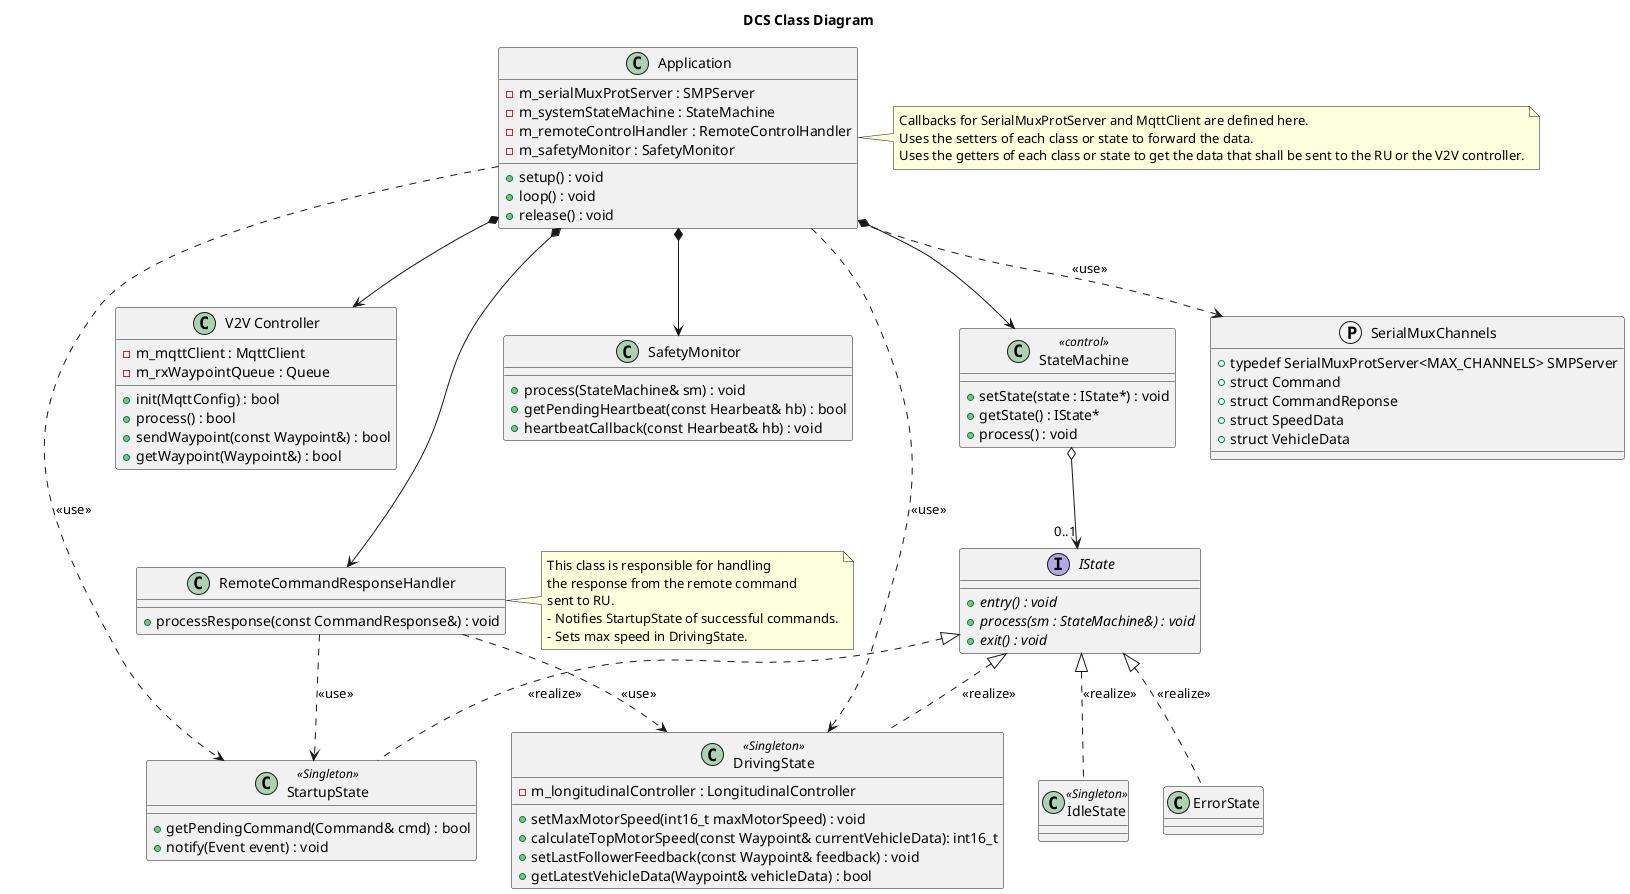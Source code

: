 @startuml DcsClassDiagram

Title DCS Class Diagram

class "Application" as app {
    + setup() : void
    + loop() : void
    + release() : void
    - m_serialMuxProtServer : SMPServer
    - m_systemStateMachine : StateMachine
    - m_remoteControlHandler : RemoteControlHandler
    - m_safetyMonitor : SafetyMonitor
}

note right of app 
    Callbacks for SerialMuxProtServer and MqttClient are defined here.
    Uses the setters of each class or state to forward the data.
    Uses the getters of each class or state to get the data that shall be sent to the RU or the V2V controller.
end note

class "V2V Controller" as v2v {
    - m_mqttClient : MqttClient
    - m_rxWaypointQueue : Queue
    + init(MqttConfig) : bool
    + process() : bool
    + sendWaypoint(const Waypoint&) : bool
    + getWaypoint(Waypoint&) : bool
}

class StateMachine <<control>> {
    + setState(state : IState*) : void
    + getState() : IState*
    + process() : void
}

class "RemoteCommandResponseHandler" as smpHandler {
    + processResponse(const CommandResponse&) : void
}

note right of smpHandler
    This class is responsible for handling
    the response from the remote command
    sent to RU.
    - Notifies StartupState of successful commands.
    - Sets max speed in DrivingState.
end note

class "SafetyMonitor" as safety {
    + process(StateMachine& sm) : void
    + getPendingHeartbeat(const Hearbeat& hb) : bool
    + heartbeatCallback(const Hearbeat& hb) : void
}

interface IState {
    + {abstract} entry() : void
    + {abstract} process(sm : StateMachine&) : void
    + {abstract} exit() : void
}

class StartupState <<Singleton>> 
{
   + getPendingCommand(Command& cmd) : bool
   + notify(Event event) : void
}

class IdleState <<Singleton>>

class DrivingState <<Singleton>> {
    - m_longitudinalController : LongitudinalController
    + setMaxMotorSpeed(int16_t maxMotorSpeed) : void
    + calculateTopMotorSpeed(const Waypoint& currentVehicleData): int16_t
    + setLastFollowerFeedback(const Waypoint& feedback) : void
    + getLatestVehicleData(Waypoint& vehicleData) : bool
}

protocol "SerialMuxChannels" as smpch {
    + typedef SerialMuxProtServer<MAX_CHANNELS> SMPServer
    + struct Command
    + struct CommandReponse
    + struct SpeedData
    + struct VehicleData
}

app *--> v2v
app *--> StateMachine
app *--> smpHandler
app *--> safety
app ..> DrivingState: <<use>>
app ..> StartupState: <<use>>
app ..> smpch: <<use>>

StateMachine o--> "0..1" IState

IState <|.. StartupState: <<realize>>
IState <|.. IdleState: <<realize>>
IState <|.. DrivingState: <<realize>>
IState <|.. ErrorState: <<realize>>

smpHandler ..> StartupState: <<use>>
smpHandler ..> DrivingState: <<use>>

@enduml